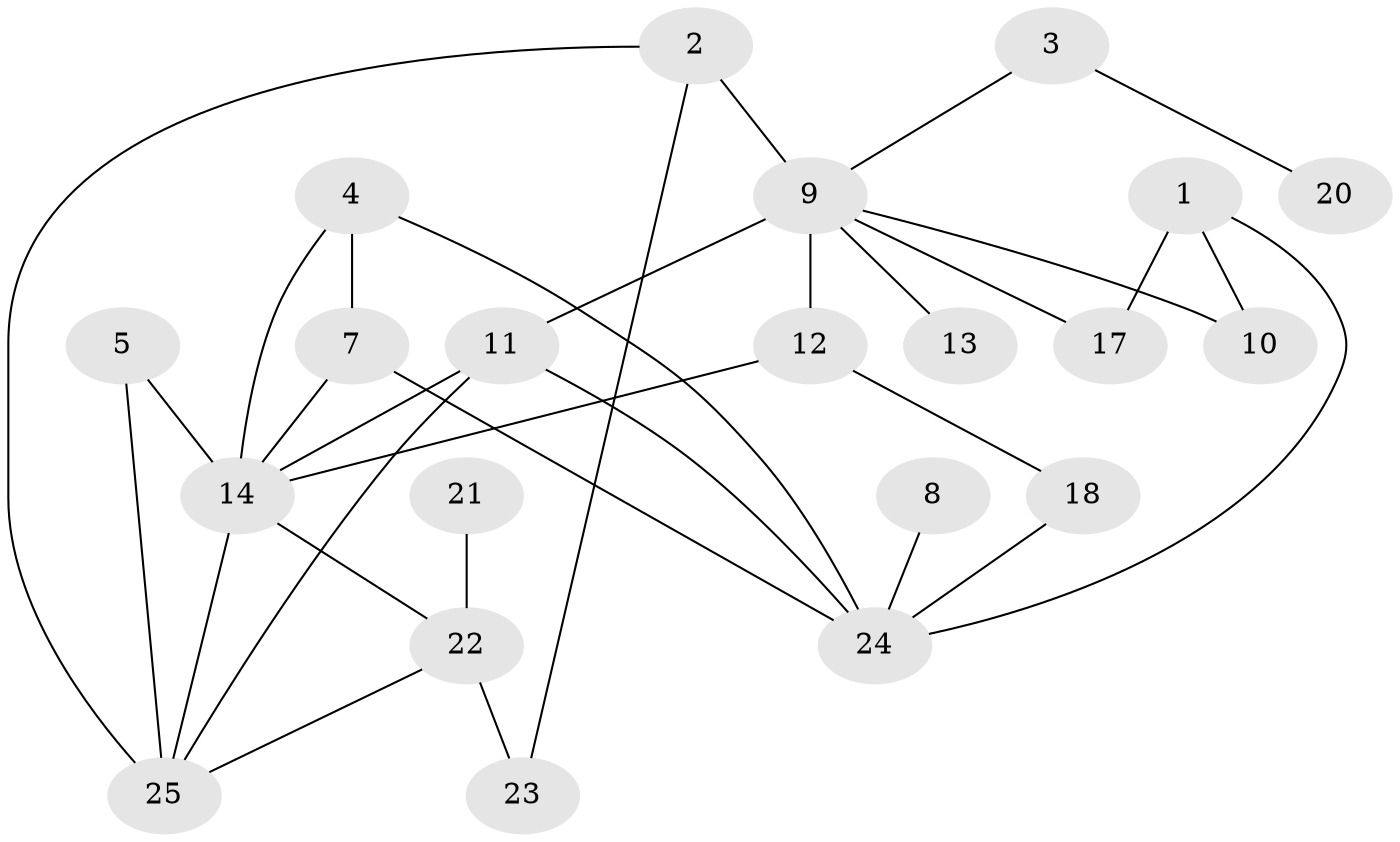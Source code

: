 // original degree distribution, {2: 0.32786885245901637, 4: 0.16393442622950818, 3: 0.11475409836065574, 5: 0.06557377049180328, 1: 0.2459016393442623, 0: 0.06557377049180328, 6: 0.01639344262295082}
// Generated by graph-tools (version 1.1) at 2025/35/03/04/25 23:35:53]
// undirected, 21 vertices, 32 edges
graph export_dot {
  node [color=gray90,style=filled];
  1;
  2;
  3;
  4;
  5;
  7;
  8;
  9;
  10;
  11;
  12;
  13;
  14;
  17;
  18;
  20;
  21;
  22;
  23;
  24;
  25;
  1 -- 10 [weight=1.0];
  1 -- 17 [weight=1.0];
  1 -- 24 [weight=1.0];
  2 -- 9 [weight=2.0];
  2 -- 23 [weight=1.0];
  2 -- 25 [weight=2.0];
  3 -- 9 [weight=1.0];
  3 -- 20 [weight=1.0];
  4 -- 7 [weight=1.0];
  4 -- 14 [weight=1.0];
  4 -- 24 [weight=1.0];
  5 -- 14 [weight=1.0];
  5 -- 25 [weight=1.0];
  7 -- 14 [weight=1.0];
  7 -- 24 [weight=1.0];
  8 -- 24 [weight=1.0];
  9 -- 10 [weight=1.0];
  9 -- 11 [weight=1.0];
  9 -- 12 [weight=2.0];
  9 -- 13 [weight=1.0];
  9 -- 17 [weight=1.0];
  11 -- 14 [weight=1.0];
  11 -- 24 [weight=1.0];
  11 -- 25 [weight=1.0];
  12 -- 14 [weight=1.0];
  12 -- 18 [weight=1.0];
  14 -- 22 [weight=1.0];
  14 -- 25 [weight=1.0];
  18 -- 24 [weight=1.0];
  21 -- 22 [weight=1.0];
  22 -- 23 [weight=1.0];
  22 -- 25 [weight=1.0];
}
